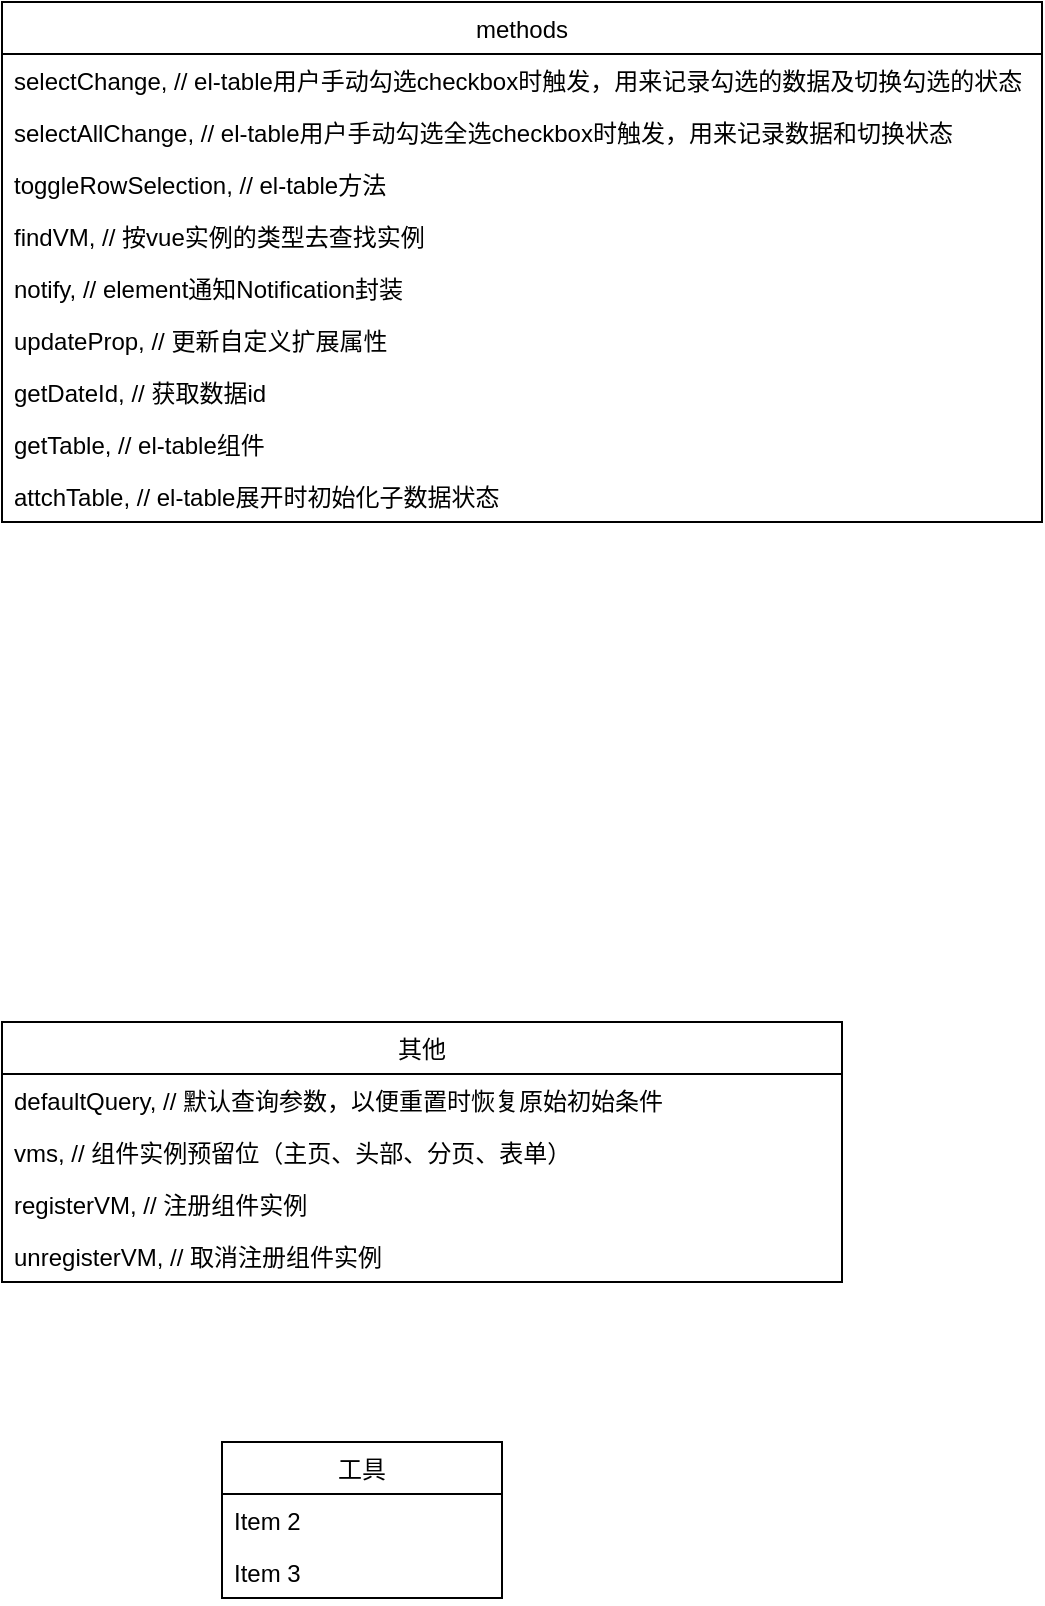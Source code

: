 <mxfile version="13.0.3" type="device"><diagram id="wk-aDKadbJKl-pEpEBbz" name="第 1 页"><mxGraphModel dx="439" dy="275" grid="1" gridSize="10" guides="1" tooltips="1" connect="1" arrows="1" fold="1" page="1" pageScale="1" pageWidth="827" pageHeight="1169" math="0" shadow="0"><root><mxCell id="0"/><mxCell id="1" parent="0"/><mxCell id="UmRRIxqib_js2qd3o1K1-1" value="methods" style="swimlane;fontStyle=0;childLayout=stackLayout;horizontal=1;startSize=26;fillColor=none;horizontalStack=0;resizeParent=1;resizeParentMax=0;resizeLast=0;collapsible=1;marginBottom=0;" vertex="1" parent="1"><mxGeometry x="290" y="250" width="520" height="260" as="geometry"/></mxCell><mxCell id="UmRRIxqib_js2qd3o1K1-3" value="selectChange, // el-table用户手动勾选checkbox时触发，用来记录勾选的数据及切换勾选的状态" style="text;strokeColor=none;fillColor=none;align=left;verticalAlign=top;spacingLeft=4;spacingRight=4;overflow=hidden;rotatable=0;points=[[0,0.5],[1,0.5]];portConstraint=eastwest;" vertex="1" parent="UmRRIxqib_js2qd3o1K1-1"><mxGeometry y="26" width="520" height="26" as="geometry"/></mxCell><mxCell id="UmRRIxqib_js2qd3o1K1-2" value="selectAllChange, // el-table用户手动勾选全选checkbox时触发，用来记录数据和切换状态" style="text;strokeColor=none;fillColor=none;align=left;verticalAlign=top;spacingLeft=4;spacingRight=4;overflow=hidden;rotatable=0;points=[[0,0.5],[1,0.5]];portConstraint=eastwest;" vertex="1" parent="UmRRIxqib_js2qd3o1K1-1"><mxGeometry y="52" width="520" height="26" as="geometry"/></mxCell><mxCell id="UmRRIxqib_js2qd3o1K1-4" value="toggleRowSelection, // el-table方法" style="text;strokeColor=none;fillColor=none;align=left;verticalAlign=top;spacingLeft=4;spacingRight=4;overflow=hidden;rotatable=0;points=[[0,0.5],[1,0.5]];portConstraint=eastwest;" vertex="1" parent="UmRRIxqib_js2qd3o1K1-1"><mxGeometry y="78" width="520" height="26" as="geometry"/></mxCell><mxCell id="UmRRIxqib_js2qd3o1K1-10" value="findVM, // 按vue实例的类型去查找实例" style="text;strokeColor=none;fillColor=none;align=left;verticalAlign=top;spacingLeft=4;spacingRight=4;overflow=hidden;rotatable=0;points=[[0,0.5],[1,0.5]];portConstraint=eastwest;" vertex="1" parent="UmRRIxqib_js2qd3o1K1-1"><mxGeometry y="104" width="520" height="26" as="geometry"/></mxCell><mxCell id="UmRRIxqib_js2qd3o1K1-9" value="notify, // element通知Notification封装" style="text;strokeColor=none;fillColor=none;align=left;verticalAlign=top;spacingLeft=4;spacingRight=4;overflow=hidden;rotatable=0;points=[[0,0.5],[1,0.5]];portConstraint=eastwest;" vertex="1" parent="UmRRIxqib_js2qd3o1K1-1"><mxGeometry y="130" width="520" height="26" as="geometry"/></mxCell><mxCell id="UmRRIxqib_js2qd3o1K1-8" value="updateProp, // 更新自定义扩展属性" style="text;strokeColor=none;fillColor=none;align=left;verticalAlign=top;spacingLeft=4;spacingRight=4;overflow=hidden;rotatable=0;points=[[0,0.5],[1,0.5]];portConstraint=eastwest;" vertex="1" parent="UmRRIxqib_js2qd3o1K1-1"><mxGeometry y="156" width="520" height="26" as="geometry"/></mxCell><mxCell id="UmRRIxqib_js2qd3o1K1-5" value="getDateId, // 获取数据id" style="text;strokeColor=none;fillColor=none;align=left;verticalAlign=top;spacingLeft=4;spacingRight=4;overflow=hidden;rotatable=0;points=[[0,0.5],[1,0.5]];portConstraint=eastwest;" vertex="1" parent="UmRRIxqib_js2qd3o1K1-1"><mxGeometry y="182" width="520" height="26" as="geometry"/></mxCell><mxCell id="UmRRIxqib_js2qd3o1K1-7" value="getTable, // el-table组件" style="text;strokeColor=none;fillColor=none;align=left;verticalAlign=top;spacingLeft=4;spacingRight=4;overflow=hidden;rotatable=0;points=[[0,0.5],[1,0.5]];portConstraint=eastwest;" vertex="1" parent="UmRRIxqib_js2qd3o1K1-1"><mxGeometry y="208" width="520" height="26" as="geometry"/></mxCell><mxCell id="UmRRIxqib_js2qd3o1K1-6" value="attchTable, // el-table展开时初始化子数据状态" style="text;strokeColor=none;fillColor=none;align=left;verticalAlign=top;spacingLeft=4;spacingRight=4;overflow=hidden;rotatable=0;points=[[0,0.5],[1,0.5]];portConstraint=eastwest;" vertex="1" parent="UmRRIxqib_js2qd3o1K1-1"><mxGeometry y="234" width="520" height="26" as="geometry"/></mxCell><mxCell id="UmRRIxqib_js2qd3o1K1-11" value="其他" style="swimlane;fontStyle=0;childLayout=stackLayout;horizontal=1;startSize=26;fillColor=none;horizontalStack=0;resizeParent=1;resizeParentMax=0;resizeLast=0;collapsible=1;marginBottom=0;" vertex="1" parent="1"><mxGeometry x="290" y="760" width="420" height="130" as="geometry"/></mxCell><mxCell id="UmRRIxqib_js2qd3o1K1-12" value="defaultQuery, // 默认查询参数，以便重置时恢复原始初始条件" style="text;strokeColor=none;fillColor=none;align=left;verticalAlign=top;spacingLeft=4;spacingRight=4;overflow=hidden;rotatable=0;points=[[0,0.5],[1,0.5]];portConstraint=eastwest;" vertex="1" parent="UmRRIxqib_js2qd3o1K1-11"><mxGeometry y="26" width="420" height="26" as="geometry"/></mxCell><mxCell id="UmRRIxqib_js2qd3o1K1-13" value="vms, // 组件实例预留位（主页、头部、分页、表单）" style="text;strokeColor=none;fillColor=none;align=left;verticalAlign=top;spacingLeft=4;spacingRight=4;overflow=hidden;rotatable=0;points=[[0,0.5],[1,0.5]];portConstraint=eastwest;" vertex="1" parent="UmRRIxqib_js2qd3o1K1-11"><mxGeometry y="52" width="420" height="26" as="geometry"/></mxCell><mxCell id="UmRRIxqib_js2qd3o1K1-15" value="registerVM, // 注册组件实例" style="text;strokeColor=none;fillColor=none;align=left;verticalAlign=top;spacingLeft=4;spacingRight=4;overflow=hidden;rotatable=0;points=[[0,0.5],[1,0.5]];portConstraint=eastwest;" vertex="1" parent="UmRRIxqib_js2qd3o1K1-11"><mxGeometry y="78" width="420" height="26" as="geometry"/></mxCell><mxCell id="UmRRIxqib_js2qd3o1K1-14" value="unregisterVM, // 取消注册组件实例" style="text;strokeColor=none;fillColor=none;align=left;verticalAlign=top;spacingLeft=4;spacingRight=4;overflow=hidden;rotatable=0;points=[[0,0.5],[1,0.5]];portConstraint=eastwest;" vertex="1" parent="UmRRIxqib_js2qd3o1K1-11"><mxGeometry y="104" width="420" height="26" as="geometry"/></mxCell><mxCell id="UmRRIxqib_js2qd3o1K1-16" value="工具" style="swimlane;fontStyle=0;childLayout=stackLayout;horizontal=1;startSize=26;fillColor=none;horizontalStack=0;resizeParent=1;resizeParentMax=0;resizeLast=0;collapsible=1;marginBottom=0;" vertex="1" parent="1"><mxGeometry x="400" y="970" width="140" height="78" as="geometry"/></mxCell><mxCell id="UmRRIxqib_js2qd3o1K1-18" value="Item 2" style="text;strokeColor=none;fillColor=none;align=left;verticalAlign=top;spacingLeft=4;spacingRight=4;overflow=hidden;rotatable=0;points=[[0,0.5],[1,0.5]];portConstraint=eastwest;" vertex="1" parent="UmRRIxqib_js2qd3o1K1-16"><mxGeometry y="26" width="140" height="26" as="geometry"/></mxCell><mxCell id="UmRRIxqib_js2qd3o1K1-19" value="Item 3" style="text;strokeColor=none;fillColor=none;align=left;verticalAlign=top;spacingLeft=4;spacingRight=4;overflow=hidden;rotatable=0;points=[[0,0.5],[1,0.5]];portConstraint=eastwest;" vertex="1" parent="UmRRIxqib_js2qd3o1K1-16"><mxGeometry y="52" width="140" height="26" as="geometry"/></mxCell></root></mxGraphModel></diagram></mxfile>